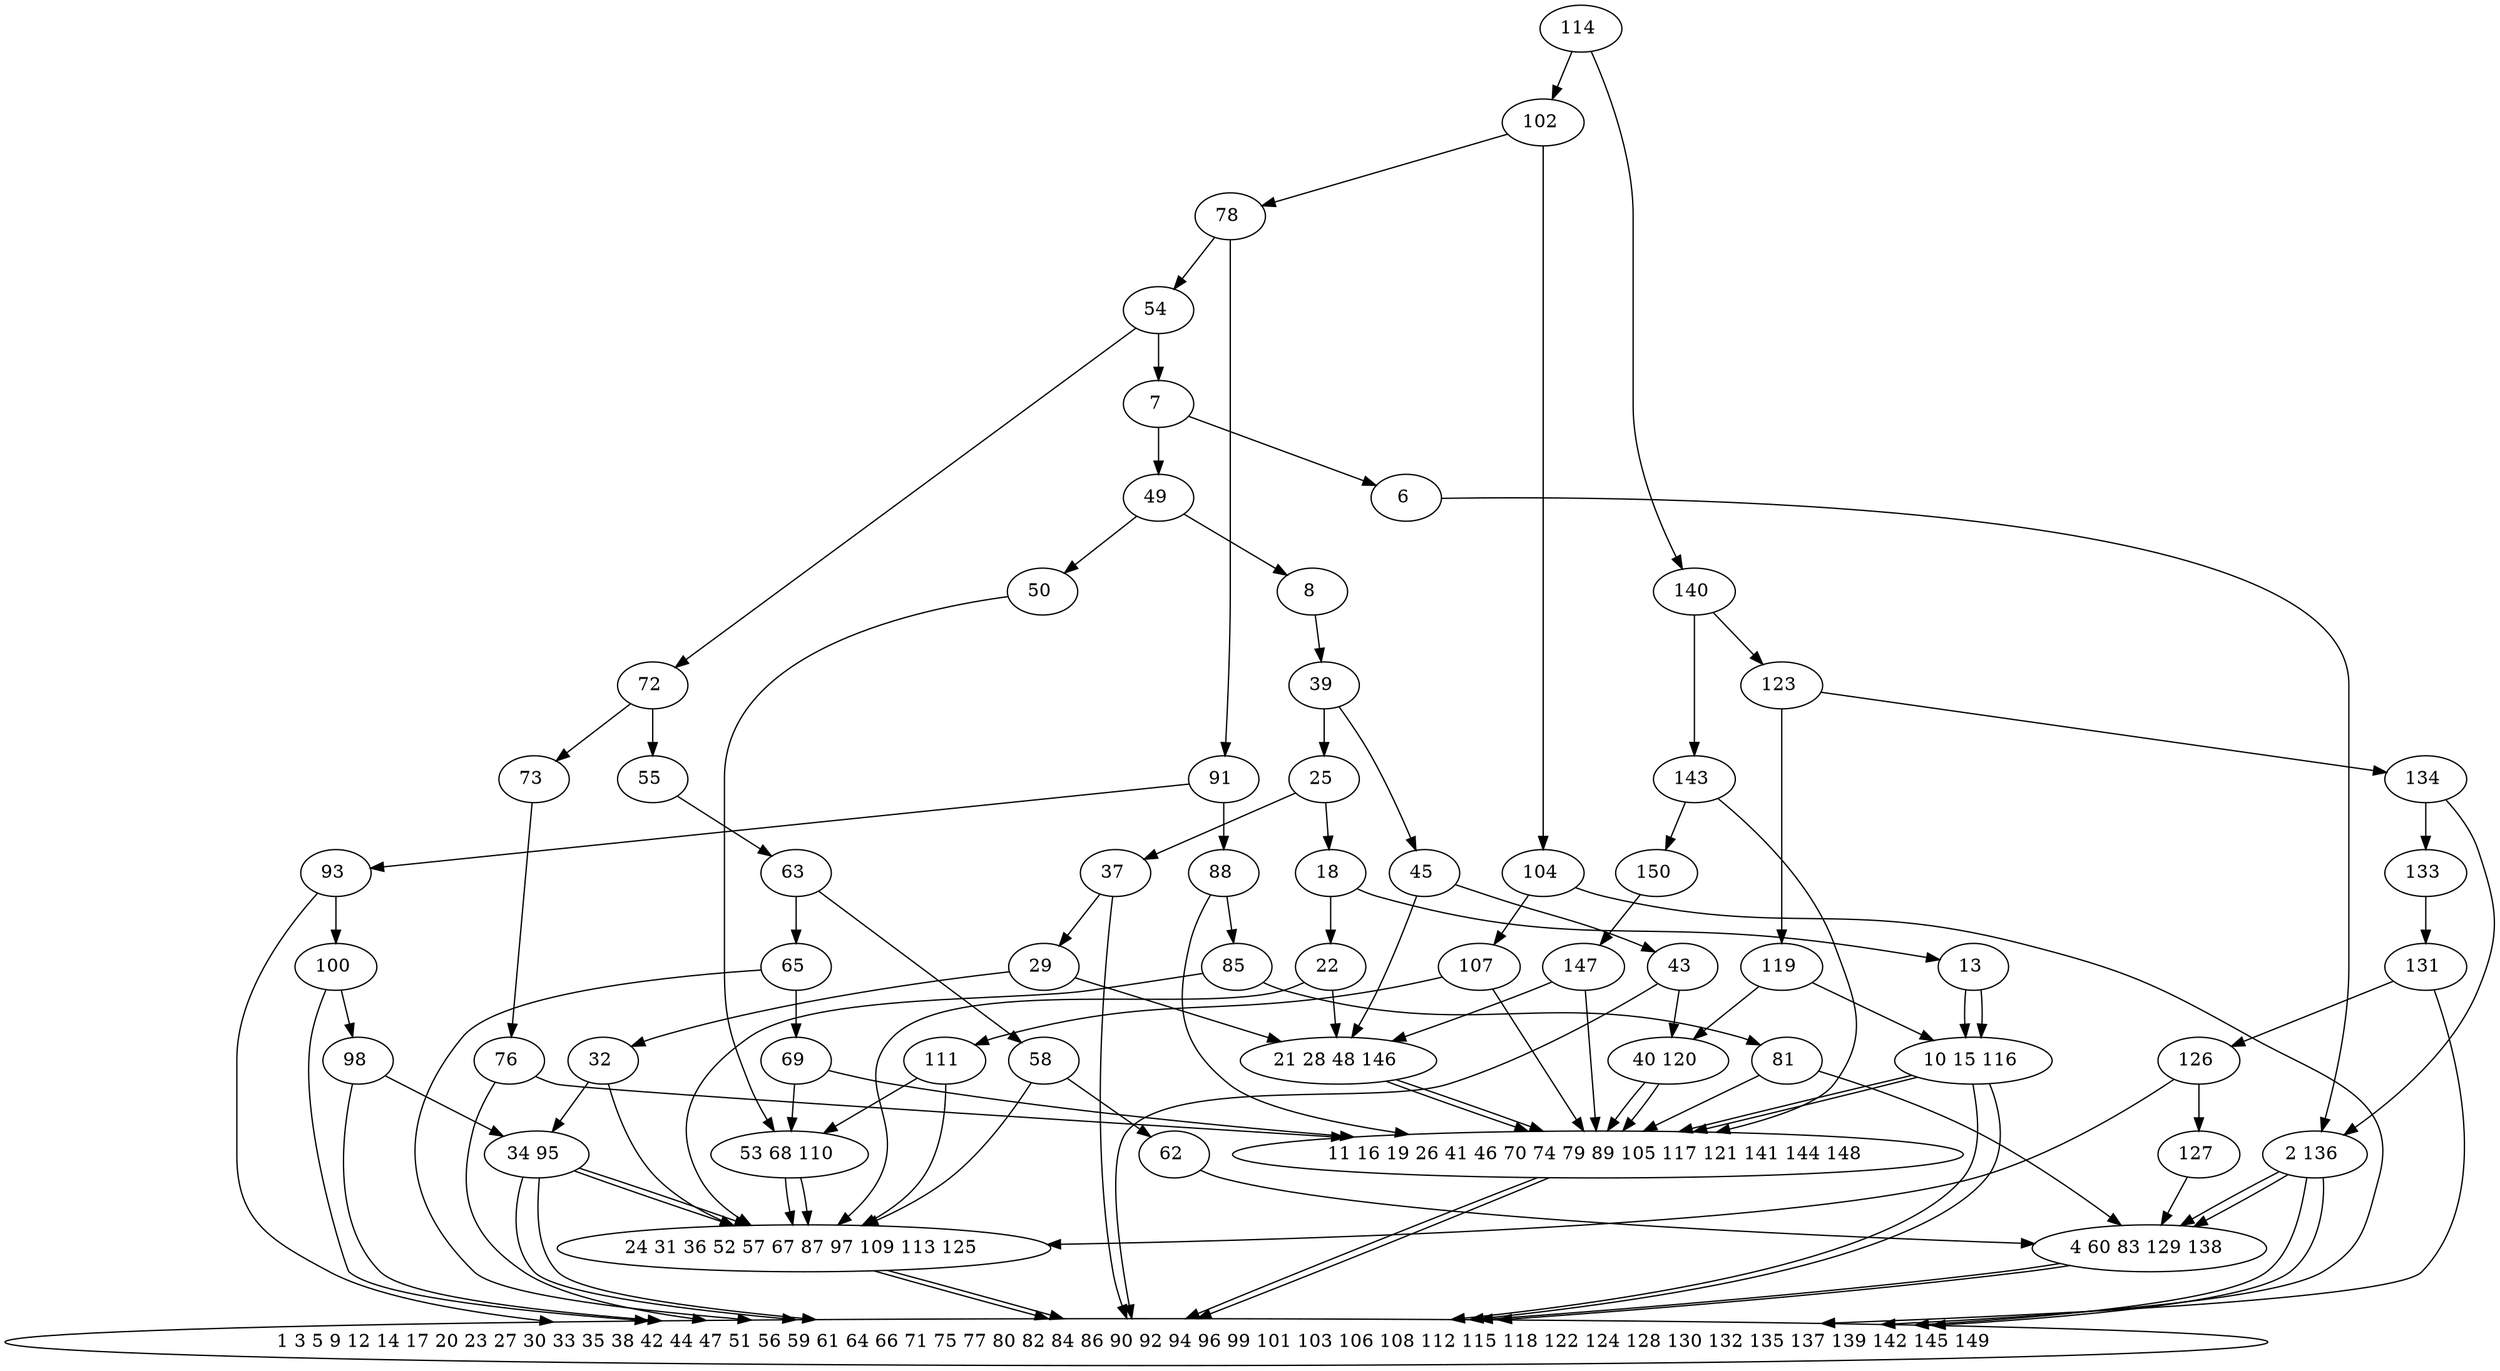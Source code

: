 digraph G {
"114 ";
"102 ";
"114 "->"102 ";
"140 ";
"114 "->"140 ";
"78 ";
"102 "->"78 ";
"104 ";
"102 "->"104 ";
"123 ";
"140 "->"123 ";
"143 ";
"140 "->"143 ";
"54 ";
"78 "->"54 ";
"91 ";
"78 "->"91 ";
"1 3 5 9 12 14 17 20 23 27 30 33 35 38 42 44 47 51 56 59 61 64 66 71 75 77 80 82 84 86 90 92 94 96 99 101 103 106 108 112 115 118 122 124 128 130 132 135 137 139 142 145 149 ";
"104 "->"1 3 5 9 12 14 17 20 23 27 30 33 35 38 42 44 47 51 56 59 61 64 66 71 75 77 80 82 84 86 90 92 94 96 99 101 103 106 108 112 115 118 122 124 128 130 132 135 137 139 142 145 149 ";
"107 ";
"104 "->"107 ";
"119 ";
"123 "->"119 ";
"134 ";
"123 "->"134 ";
"11 16 19 26 41 46 70 74 79 89 105 117 121 141 144 148 ";
"143 "->"11 16 19 26 41 46 70 74 79 89 105 117 121 141 144 148 ";
"150 ";
"143 "->"150 ";
"7 ";
"54 "->"7 ";
"72 ";
"54 "->"72 ";
"88 ";
"91 "->"88 ";
"93 ";
"91 "->"93 ";
"11 16 19 26 41 46 70 74 79 89 105 117 121 141 144 148 ";
"107 "->"11 16 19 26 41 46 70 74 79 89 105 117 121 141 144 148 ";
"111 ";
"107 "->"111 ";
"10 15 116 ";
"119 "->"10 15 116 ";
"40 120 ";
"119 "->"40 120 ";
"133 ";
"134 "->"133 ";
"2 136 ";
"134 "->"2 136 ";
"1 3 5 9 12 14 17 20 23 27 30 33 35 38 42 44 47 51 56 59 61 64 66 71 75 77 80 82 84 86 90 92 94 96 99 101 103 106 108 112 115 118 122 124 128 130 132 135 137 139 142 145 149 ";
"11 16 19 26 41 46 70 74 79 89 105 117 121 141 144 148 "->"1 3 5 9 12 14 17 20 23 27 30 33 35 38 42 44 47 51 56 59 61 64 66 71 75 77 80 82 84 86 90 92 94 96 99 101 103 106 108 112 115 118 122 124 128 130 132 135 137 139 142 145 149 ";
"147 ";
"150 "->"147 ";
"6 ";
"7 "->"6 ";
"49 ";
"7 "->"49 ";
"55 ";
"72 "->"55 ";
"73 ";
"72 "->"73 ";
"85 ";
"88 "->"85 ";
"11 16 19 26 41 46 70 74 79 89 105 117 121 141 144 148 ";
"88 "->"11 16 19 26 41 46 70 74 79 89 105 117 121 141 144 148 ";
"1 3 5 9 12 14 17 20 23 27 30 33 35 38 42 44 47 51 56 59 61 64 66 71 75 77 80 82 84 86 90 92 94 96 99 101 103 106 108 112 115 118 122 124 128 130 132 135 137 139 142 145 149 ";
"93 "->"1 3 5 9 12 14 17 20 23 27 30 33 35 38 42 44 47 51 56 59 61 64 66 71 75 77 80 82 84 86 90 92 94 96 99 101 103 106 108 112 115 118 122 124 128 130 132 135 137 139 142 145 149 ";
"100 ";
"93 "->"100 ";
"1 3 5 9 12 14 17 20 23 27 30 33 35 38 42 44 47 51 56 59 61 64 66 71 75 77 80 82 84 86 90 92 94 96 99 101 103 106 108 112 115 118 122 124 128 130 132 135 137 139 142 145 149 ";
"11 16 19 26 41 46 70 74 79 89 105 117 121 141 144 148 "->"1 3 5 9 12 14 17 20 23 27 30 33 35 38 42 44 47 51 56 59 61 64 66 71 75 77 80 82 84 86 90 92 94 96 99 101 103 106 108 112 115 118 122 124 128 130 132 135 137 139 142 145 149 ";
"53 68 110 ";
"111 "->"53 68 110 ";
"24 31 36 52 57 67 87 97 109 113 125 ";
"111 "->"24 31 36 52 57 67 87 97 109 113 125 ";
"1 3 5 9 12 14 17 20 23 27 30 33 35 38 42 44 47 51 56 59 61 64 66 71 75 77 80 82 84 86 90 92 94 96 99 101 103 106 108 112 115 118 122 124 128 130 132 135 137 139 142 145 149 ";
"10 15 116 "->"1 3 5 9 12 14 17 20 23 27 30 33 35 38 42 44 47 51 56 59 61 64 66 71 75 77 80 82 84 86 90 92 94 96 99 101 103 106 108 112 115 118 122 124 128 130 132 135 137 139 142 145 149 ";
"11 16 19 26 41 46 70 74 79 89 105 117 121 141 144 148 ";
"10 15 116 "->"11 16 19 26 41 46 70 74 79 89 105 117 121 141 144 148 ";
"11 16 19 26 41 46 70 74 79 89 105 117 121 141 144 148 ";
"40 120 "->"11 16 19 26 41 46 70 74 79 89 105 117 121 141 144 148 ";
"131 ";
"133 "->"131 ";
"1 3 5 9 12 14 17 20 23 27 30 33 35 38 42 44 47 51 56 59 61 64 66 71 75 77 80 82 84 86 90 92 94 96 99 101 103 106 108 112 115 118 122 124 128 130 132 135 137 139 142 145 149 ";
"2 136 "->"1 3 5 9 12 14 17 20 23 27 30 33 35 38 42 44 47 51 56 59 61 64 66 71 75 77 80 82 84 86 90 92 94 96 99 101 103 106 108 112 115 118 122 124 128 130 132 135 137 139 142 145 149 ";
"4 60 83 129 138 ";
"2 136 "->"4 60 83 129 138 ";
"21 28 48 146 ";
"147 "->"21 28 48 146 ";
"11 16 19 26 41 46 70 74 79 89 105 117 121 141 144 148 ";
"147 "->"11 16 19 26 41 46 70 74 79 89 105 117 121 141 144 148 ";
"2 136 ";
"6 "->"2 136 ";
"8 ";
"49 "->"8 ";
"50 ";
"49 "->"50 ";
"63 ";
"55 "->"63 ";
"76 ";
"73 "->"76 ";
"81 ";
"85 "->"81 ";
"24 31 36 52 57 67 87 97 109 113 125 ";
"85 "->"24 31 36 52 57 67 87 97 109 113 125 ";
"98 ";
"100 "->"98 ";
"1 3 5 9 12 14 17 20 23 27 30 33 35 38 42 44 47 51 56 59 61 64 66 71 75 77 80 82 84 86 90 92 94 96 99 101 103 106 108 112 115 118 122 124 128 130 132 135 137 139 142 145 149 ";
"100 "->"1 3 5 9 12 14 17 20 23 27 30 33 35 38 42 44 47 51 56 59 61 64 66 71 75 77 80 82 84 86 90 92 94 96 99 101 103 106 108 112 115 118 122 124 128 130 132 135 137 139 142 145 149 ";
"24 31 36 52 57 67 87 97 109 113 125 ";
"53 68 110 "->"24 31 36 52 57 67 87 97 109 113 125 ";
"1 3 5 9 12 14 17 20 23 27 30 33 35 38 42 44 47 51 56 59 61 64 66 71 75 77 80 82 84 86 90 92 94 96 99 101 103 106 108 112 115 118 122 124 128 130 132 135 137 139 142 145 149 ";
"24 31 36 52 57 67 87 97 109 113 125 "->"1 3 5 9 12 14 17 20 23 27 30 33 35 38 42 44 47 51 56 59 61 64 66 71 75 77 80 82 84 86 90 92 94 96 99 101 103 106 108 112 115 118 122 124 128 130 132 135 137 139 142 145 149 ";
"126 ";
"131 "->"126 ";
"1 3 5 9 12 14 17 20 23 27 30 33 35 38 42 44 47 51 56 59 61 64 66 71 75 77 80 82 84 86 90 92 94 96 99 101 103 106 108 112 115 118 122 124 128 130 132 135 137 139 142 145 149 ";
"131 "->"1 3 5 9 12 14 17 20 23 27 30 33 35 38 42 44 47 51 56 59 61 64 66 71 75 77 80 82 84 86 90 92 94 96 99 101 103 106 108 112 115 118 122 124 128 130 132 135 137 139 142 145 149 ";
"1 3 5 9 12 14 17 20 23 27 30 33 35 38 42 44 47 51 56 59 61 64 66 71 75 77 80 82 84 86 90 92 94 96 99 101 103 106 108 112 115 118 122 124 128 130 132 135 137 139 142 145 149 ";
"4 60 83 129 138 "->"1 3 5 9 12 14 17 20 23 27 30 33 35 38 42 44 47 51 56 59 61 64 66 71 75 77 80 82 84 86 90 92 94 96 99 101 103 106 108 112 115 118 122 124 128 130 132 135 137 139 142 145 149 ";
"1 3 5 9 12 14 17 20 23 27 30 33 35 38 42 44 47 51 56 59 61 64 66 71 75 77 80 82 84 86 90 92 94 96 99 101 103 106 108 112 115 118 122 124 128 130 132 135 137 139 142 145 149 ";
"4 60 83 129 138 "->"1 3 5 9 12 14 17 20 23 27 30 33 35 38 42 44 47 51 56 59 61 64 66 71 75 77 80 82 84 86 90 92 94 96 99 101 103 106 108 112 115 118 122 124 128 130 132 135 137 139 142 145 149 ";
"11 16 19 26 41 46 70 74 79 89 105 117 121 141 144 148 ";
"21 28 48 146 "->"11 16 19 26 41 46 70 74 79 89 105 117 121 141 144 148 ";
"1 3 5 9 12 14 17 20 23 27 30 33 35 38 42 44 47 51 56 59 61 64 66 71 75 77 80 82 84 86 90 92 94 96 99 101 103 106 108 112 115 118 122 124 128 130 132 135 137 139 142 145 149 ";
"2 136 "->"1 3 5 9 12 14 17 20 23 27 30 33 35 38 42 44 47 51 56 59 61 64 66 71 75 77 80 82 84 86 90 92 94 96 99 101 103 106 108 112 115 118 122 124 128 130 132 135 137 139 142 145 149 ";
"4 60 83 129 138 ";
"2 136 "->"4 60 83 129 138 ";
"39 ";
"8 "->"39 ";
"53 68 110 ";
"50 "->"53 68 110 ";
"58 ";
"63 "->"58 ";
"65 ";
"63 "->"65 ";
"11 16 19 26 41 46 70 74 79 89 105 117 121 141 144 148 ";
"76 "->"11 16 19 26 41 46 70 74 79 89 105 117 121 141 144 148 ";
"1 3 5 9 12 14 17 20 23 27 30 33 35 38 42 44 47 51 56 59 61 64 66 71 75 77 80 82 84 86 90 92 94 96 99 101 103 106 108 112 115 118 122 124 128 130 132 135 137 139 142 145 149 ";
"76 "->"1 3 5 9 12 14 17 20 23 27 30 33 35 38 42 44 47 51 56 59 61 64 66 71 75 77 80 82 84 86 90 92 94 96 99 101 103 106 108 112 115 118 122 124 128 130 132 135 137 139 142 145 149 ";
"11 16 19 26 41 46 70 74 79 89 105 117 121 141 144 148 ";
"81 "->"11 16 19 26 41 46 70 74 79 89 105 117 121 141 144 148 ";
"4 60 83 129 138 ";
"81 "->"4 60 83 129 138 ";
"1 3 5 9 12 14 17 20 23 27 30 33 35 38 42 44 47 51 56 59 61 64 66 71 75 77 80 82 84 86 90 92 94 96 99 101 103 106 108 112 115 118 122 124 128 130 132 135 137 139 142 145 149 ";
"24 31 36 52 57 67 87 97 109 113 125 "->"1 3 5 9 12 14 17 20 23 27 30 33 35 38 42 44 47 51 56 59 61 64 66 71 75 77 80 82 84 86 90 92 94 96 99 101 103 106 108 112 115 118 122 124 128 130 132 135 137 139 142 145 149 ";
"34 95 ";
"98 "->"34 95 ";
"1 3 5 9 12 14 17 20 23 27 30 33 35 38 42 44 47 51 56 59 61 64 66 71 75 77 80 82 84 86 90 92 94 96 99 101 103 106 108 112 115 118 122 124 128 130 132 135 137 139 142 145 149 ";
"98 "->"1 3 5 9 12 14 17 20 23 27 30 33 35 38 42 44 47 51 56 59 61 64 66 71 75 77 80 82 84 86 90 92 94 96 99 101 103 106 108 112 115 118 122 124 128 130 132 135 137 139 142 145 149 ";
"24 31 36 52 57 67 87 97 109 113 125 ";
"126 "->"24 31 36 52 57 67 87 97 109 113 125 ";
"127 ";
"126 "->"127 ";
"25 ";
"39 "->"25 ";
"45 ";
"39 "->"45 ";
"24 31 36 52 57 67 87 97 109 113 125 ";
"53 68 110 "->"24 31 36 52 57 67 87 97 109 113 125 ";
"24 31 36 52 57 67 87 97 109 113 125 ";
"58 "->"24 31 36 52 57 67 87 97 109 113 125 ";
"62 ";
"58 "->"62 ";
"1 3 5 9 12 14 17 20 23 27 30 33 35 38 42 44 47 51 56 59 61 64 66 71 75 77 80 82 84 86 90 92 94 96 99 101 103 106 108 112 115 118 122 124 128 130 132 135 137 139 142 145 149 ";
"65 "->"1 3 5 9 12 14 17 20 23 27 30 33 35 38 42 44 47 51 56 59 61 64 66 71 75 77 80 82 84 86 90 92 94 96 99 101 103 106 108 112 115 118 122 124 128 130 132 135 137 139 142 145 149 ";
"69 ";
"65 "->"69 ";
"1 3 5 9 12 14 17 20 23 27 30 33 35 38 42 44 47 51 56 59 61 64 66 71 75 77 80 82 84 86 90 92 94 96 99 101 103 106 108 112 115 118 122 124 128 130 132 135 137 139 142 145 149 ";
"34 95 "->"1 3 5 9 12 14 17 20 23 27 30 33 35 38 42 44 47 51 56 59 61 64 66 71 75 77 80 82 84 86 90 92 94 96 99 101 103 106 108 112 115 118 122 124 128 130 132 135 137 139 142 145 149 ";
"24 31 36 52 57 67 87 97 109 113 125 ";
"34 95 "->"24 31 36 52 57 67 87 97 109 113 125 ";
"4 60 83 129 138 ";
"127 "->"4 60 83 129 138 ";
"18 ";
"25 "->"18 ";
"37 ";
"25 "->"37 ";
"43 ";
"45 "->"43 ";
"21 28 48 146 ";
"45 "->"21 28 48 146 ";
"4 60 83 129 138 ";
"62 "->"4 60 83 129 138 ";
"53 68 110 ";
"69 "->"53 68 110 ";
"11 16 19 26 41 46 70 74 79 89 105 117 121 141 144 148 ";
"69 "->"11 16 19 26 41 46 70 74 79 89 105 117 121 141 144 148 ";
"13 ";
"18 "->"13 ";
"22 ";
"18 "->"22 ";
"29 ";
"37 "->"29 ";
"1 3 5 9 12 14 17 20 23 27 30 33 35 38 42 44 47 51 56 59 61 64 66 71 75 77 80 82 84 86 90 92 94 96 99 101 103 106 108 112 115 118 122 124 128 130 132 135 137 139 142 145 149 ";
"37 "->"1 3 5 9 12 14 17 20 23 27 30 33 35 38 42 44 47 51 56 59 61 64 66 71 75 77 80 82 84 86 90 92 94 96 99 101 103 106 108 112 115 118 122 124 128 130 132 135 137 139 142 145 149 ";
"40 120 ";
"43 "->"40 120 ";
"1 3 5 9 12 14 17 20 23 27 30 33 35 38 42 44 47 51 56 59 61 64 66 71 75 77 80 82 84 86 90 92 94 96 99 101 103 106 108 112 115 118 122 124 128 130 132 135 137 139 142 145 149 ";
"43 "->"1 3 5 9 12 14 17 20 23 27 30 33 35 38 42 44 47 51 56 59 61 64 66 71 75 77 80 82 84 86 90 92 94 96 99 101 103 106 108 112 115 118 122 124 128 130 132 135 137 139 142 145 149 ";
"11 16 19 26 41 46 70 74 79 89 105 117 121 141 144 148 ";
"21 28 48 146 "->"11 16 19 26 41 46 70 74 79 89 105 117 121 141 144 148 ";
"10 15 116 ";
"13 "->"10 15 116 ";
"10 15 116 ";
"13 "->"10 15 116 ";
"21 28 48 146 ";
"22 "->"21 28 48 146 ";
"24 31 36 52 57 67 87 97 109 113 125 ";
"22 "->"24 31 36 52 57 67 87 97 109 113 125 ";
"21 28 48 146 ";
"29 "->"21 28 48 146 ";
"32 ";
"29 "->"32 ";
"11 16 19 26 41 46 70 74 79 89 105 117 121 141 144 148 ";
"40 120 "->"11 16 19 26 41 46 70 74 79 89 105 117 121 141 144 148 ";
"1 3 5 9 12 14 17 20 23 27 30 33 35 38 42 44 47 51 56 59 61 64 66 71 75 77 80 82 84 86 90 92 94 96 99 101 103 106 108 112 115 118 122 124 128 130 132 135 137 139 142 145 149 ";
"10 15 116 "->"1 3 5 9 12 14 17 20 23 27 30 33 35 38 42 44 47 51 56 59 61 64 66 71 75 77 80 82 84 86 90 92 94 96 99 101 103 106 108 112 115 118 122 124 128 130 132 135 137 139 142 145 149 ";
"11 16 19 26 41 46 70 74 79 89 105 117 121 141 144 148 ";
"10 15 116 "->"11 16 19 26 41 46 70 74 79 89 105 117 121 141 144 148 ";
"24 31 36 52 57 67 87 97 109 113 125 ";
"32 "->"24 31 36 52 57 67 87 97 109 113 125 ";
"34 95 ";
"32 "->"34 95 ";
"1 3 5 9 12 14 17 20 23 27 30 33 35 38 42 44 47 51 56 59 61 64 66 71 75 77 80 82 84 86 90 92 94 96 99 101 103 106 108 112 115 118 122 124 128 130 132 135 137 139 142 145 149 ";
"34 95 "->"1 3 5 9 12 14 17 20 23 27 30 33 35 38 42 44 47 51 56 59 61 64 66 71 75 77 80 82 84 86 90 92 94 96 99 101 103 106 108 112 115 118 122 124 128 130 132 135 137 139 142 145 149 ";
"24 31 36 52 57 67 87 97 109 113 125 ";
"34 95 "->"24 31 36 52 57 67 87 97 109 113 125 ";
}